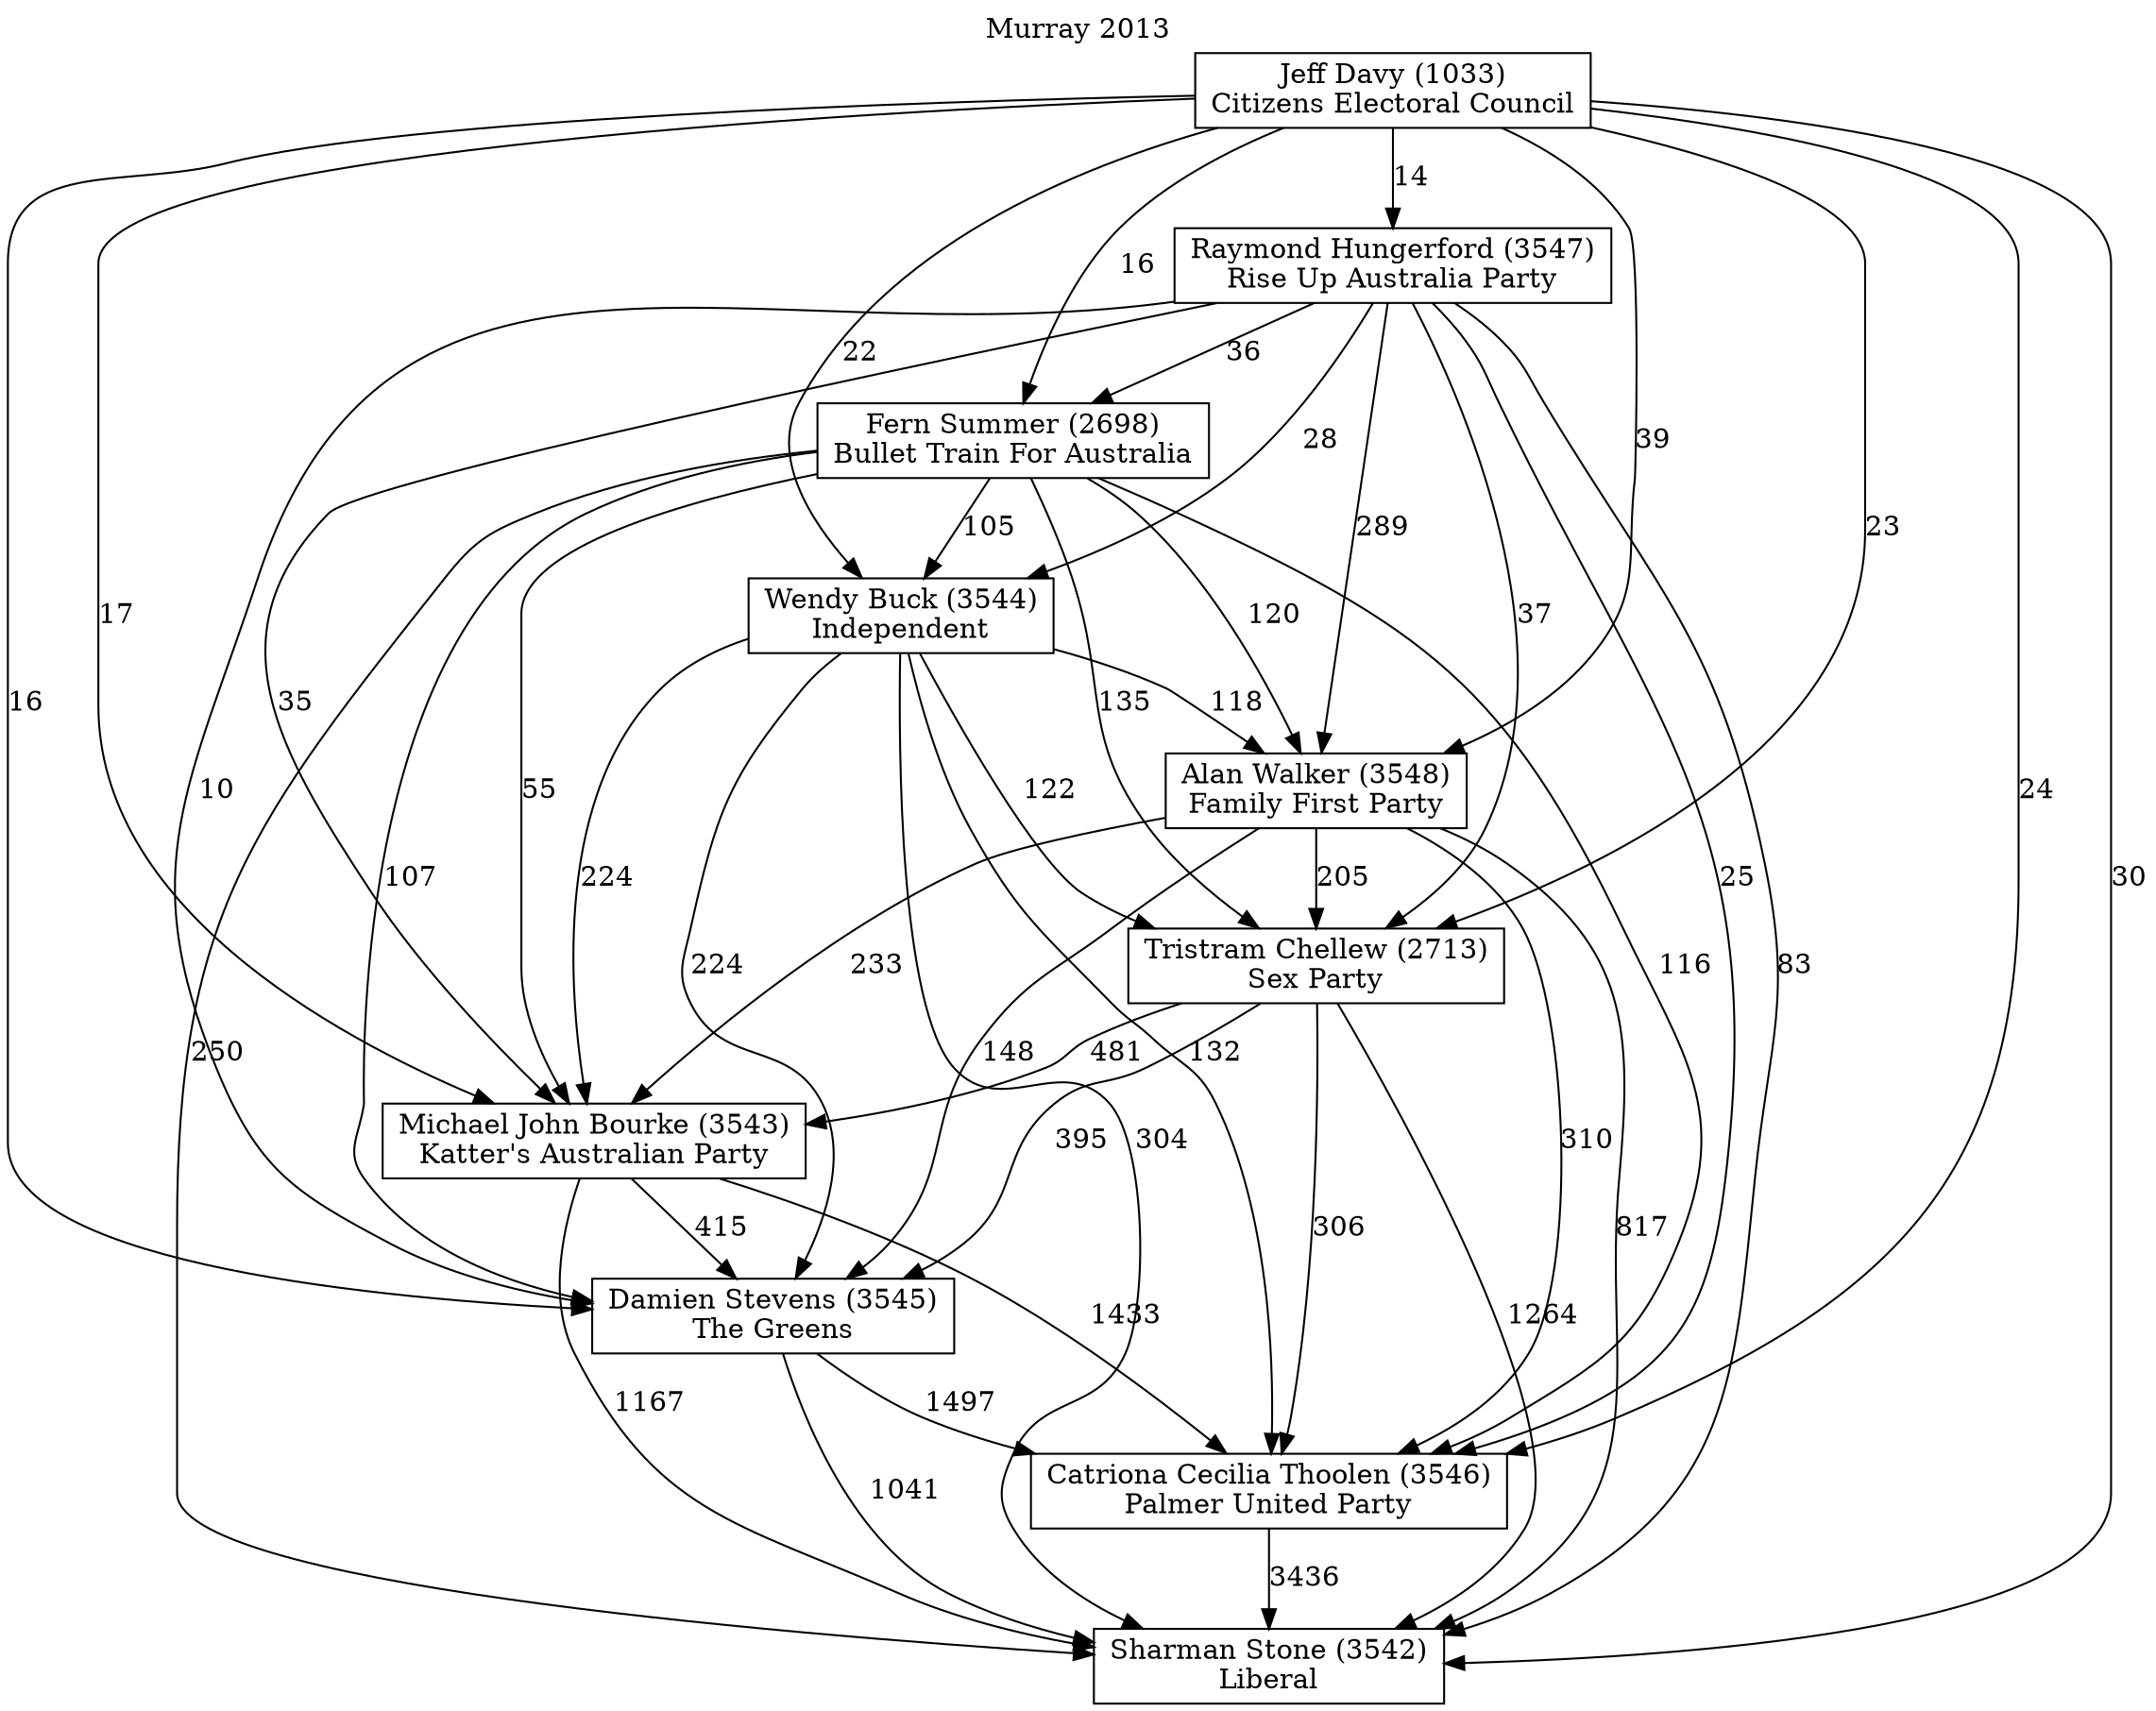// House preference flow
digraph "Sharman Stone (3542)_Murray_2013" {
	graph [label="Murray 2013" labelloc=t mclimit=2]
	node [shape=box]
	"Sharman Stone (3542)" [label="Sharman Stone (3542)
Liberal"]
	"Catriona Cecilia Thoolen (3546)" [label="Catriona Cecilia Thoolen (3546)
Palmer United Party"]
	"Damien Stevens (3545)" [label="Damien Stevens (3545)
The Greens"]
	"Michael John Bourke (3543)" [label="Michael John Bourke (3543)
Katter's Australian Party"]
	"Tristram Chellew (2713)" [label="Tristram Chellew (2713)
Sex Party"]
	"Alan Walker (3548)" [label="Alan Walker (3548)
Family First Party"]
	"Wendy Buck (3544)" [label="Wendy Buck (3544)
Independent"]
	"Fern Summer (2698)" [label="Fern Summer (2698)
Bullet Train For Australia"]
	"Raymond Hungerford (3547)" [label="Raymond Hungerford (3547)
Rise Up Australia Party"]
	"Jeff Davy (1033)" [label="Jeff Davy (1033)
Citizens Electoral Council"]
	"Catriona Cecilia Thoolen (3546)" -> "Sharman Stone (3542)" [label=3436]
	"Damien Stevens (3545)" -> "Catriona Cecilia Thoolen (3546)" [label=1497]
	"Michael John Bourke (3543)" -> "Damien Stevens (3545)" [label=415]
	"Tristram Chellew (2713)" -> "Michael John Bourke (3543)" [label=481]
	"Alan Walker (3548)" -> "Tristram Chellew (2713)" [label=205]
	"Wendy Buck (3544)" -> "Alan Walker (3548)" [label=118]
	"Fern Summer (2698)" -> "Wendy Buck (3544)" [label=105]
	"Raymond Hungerford (3547)" -> "Fern Summer (2698)" [label=36]
	"Jeff Davy (1033)" -> "Raymond Hungerford (3547)" [label=14]
	"Damien Stevens (3545)" -> "Sharman Stone (3542)" [label=1041]
	"Michael John Bourke (3543)" -> "Sharman Stone (3542)" [label=1167]
	"Tristram Chellew (2713)" -> "Sharman Stone (3542)" [label=1264]
	"Alan Walker (3548)" -> "Sharman Stone (3542)" [label=817]
	"Wendy Buck (3544)" -> "Sharman Stone (3542)" [label=304]
	"Fern Summer (2698)" -> "Sharman Stone (3542)" [label=250]
	"Raymond Hungerford (3547)" -> "Sharman Stone (3542)" [label=83]
	"Jeff Davy (1033)" -> "Sharman Stone (3542)" [label=30]
	"Jeff Davy (1033)" -> "Fern Summer (2698)" [label=16]
	"Raymond Hungerford (3547)" -> "Wendy Buck (3544)" [label=28]
	"Jeff Davy (1033)" -> "Wendy Buck (3544)" [label=22]
	"Fern Summer (2698)" -> "Alan Walker (3548)" [label=120]
	"Raymond Hungerford (3547)" -> "Alan Walker (3548)" [label=289]
	"Jeff Davy (1033)" -> "Alan Walker (3548)" [label=39]
	"Wendy Buck (3544)" -> "Tristram Chellew (2713)" [label=122]
	"Fern Summer (2698)" -> "Tristram Chellew (2713)" [label=135]
	"Raymond Hungerford (3547)" -> "Tristram Chellew (2713)" [label=37]
	"Jeff Davy (1033)" -> "Tristram Chellew (2713)" [label=23]
	"Alan Walker (3548)" -> "Michael John Bourke (3543)" [label=233]
	"Wendy Buck (3544)" -> "Michael John Bourke (3543)" [label=224]
	"Fern Summer (2698)" -> "Michael John Bourke (3543)" [label=55]
	"Raymond Hungerford (3547)" -> "Michael John Bourke (3543)" [label=35]
	"Jeff Davy (1033)" -> "Michael John Bourke (3543)" [label=17]
	"Tristram Chellew (2713)" -> "Damien Stevens (3545)" [label=395]
	"Alan Walker (3548)" -> "Damien Stevens (3545)" [label=148]
	"Wendy Buck (3544)" -> "Damien Stevens (3545)" [label=224]
	"Fern Summer (2698)" -> "Damien Stevens (3545)" [label=107]
	"Raymond Hungerford (3547)" -> "Damien Stevens (3545)" [label=10]
	"Jeff Davy (1033)" -> "Damien Stevens (3545)" [label=16]
	"Michael John Bourke (3543)" -> "Catriona Cecilia Thoolen (3546)" [label=1433]
	"Tristram Chellew (2713)" -> "Catriona Cecilia Thoolen (3546)" [label=306]
	"Alan Walker (3548)" -> "Catriona Cecilia Thoolen (3546)" [label=310]
	"Wendy Buck (3544)" -> "Catriona Cecilia Thoolen (3546)" [label=132]
	"Fern Summer (2698)" -> "Catriona Cecilia Thoolen (3546)" [label=116]
	"Raymond Hungerford (3547)" -> "Catriona Cecilia Thoolen (3546)" [label=25]
	"Jeff Davy (1033)" -> "Catriona Cecilia Thoolen (3546)" [label=24]
}
